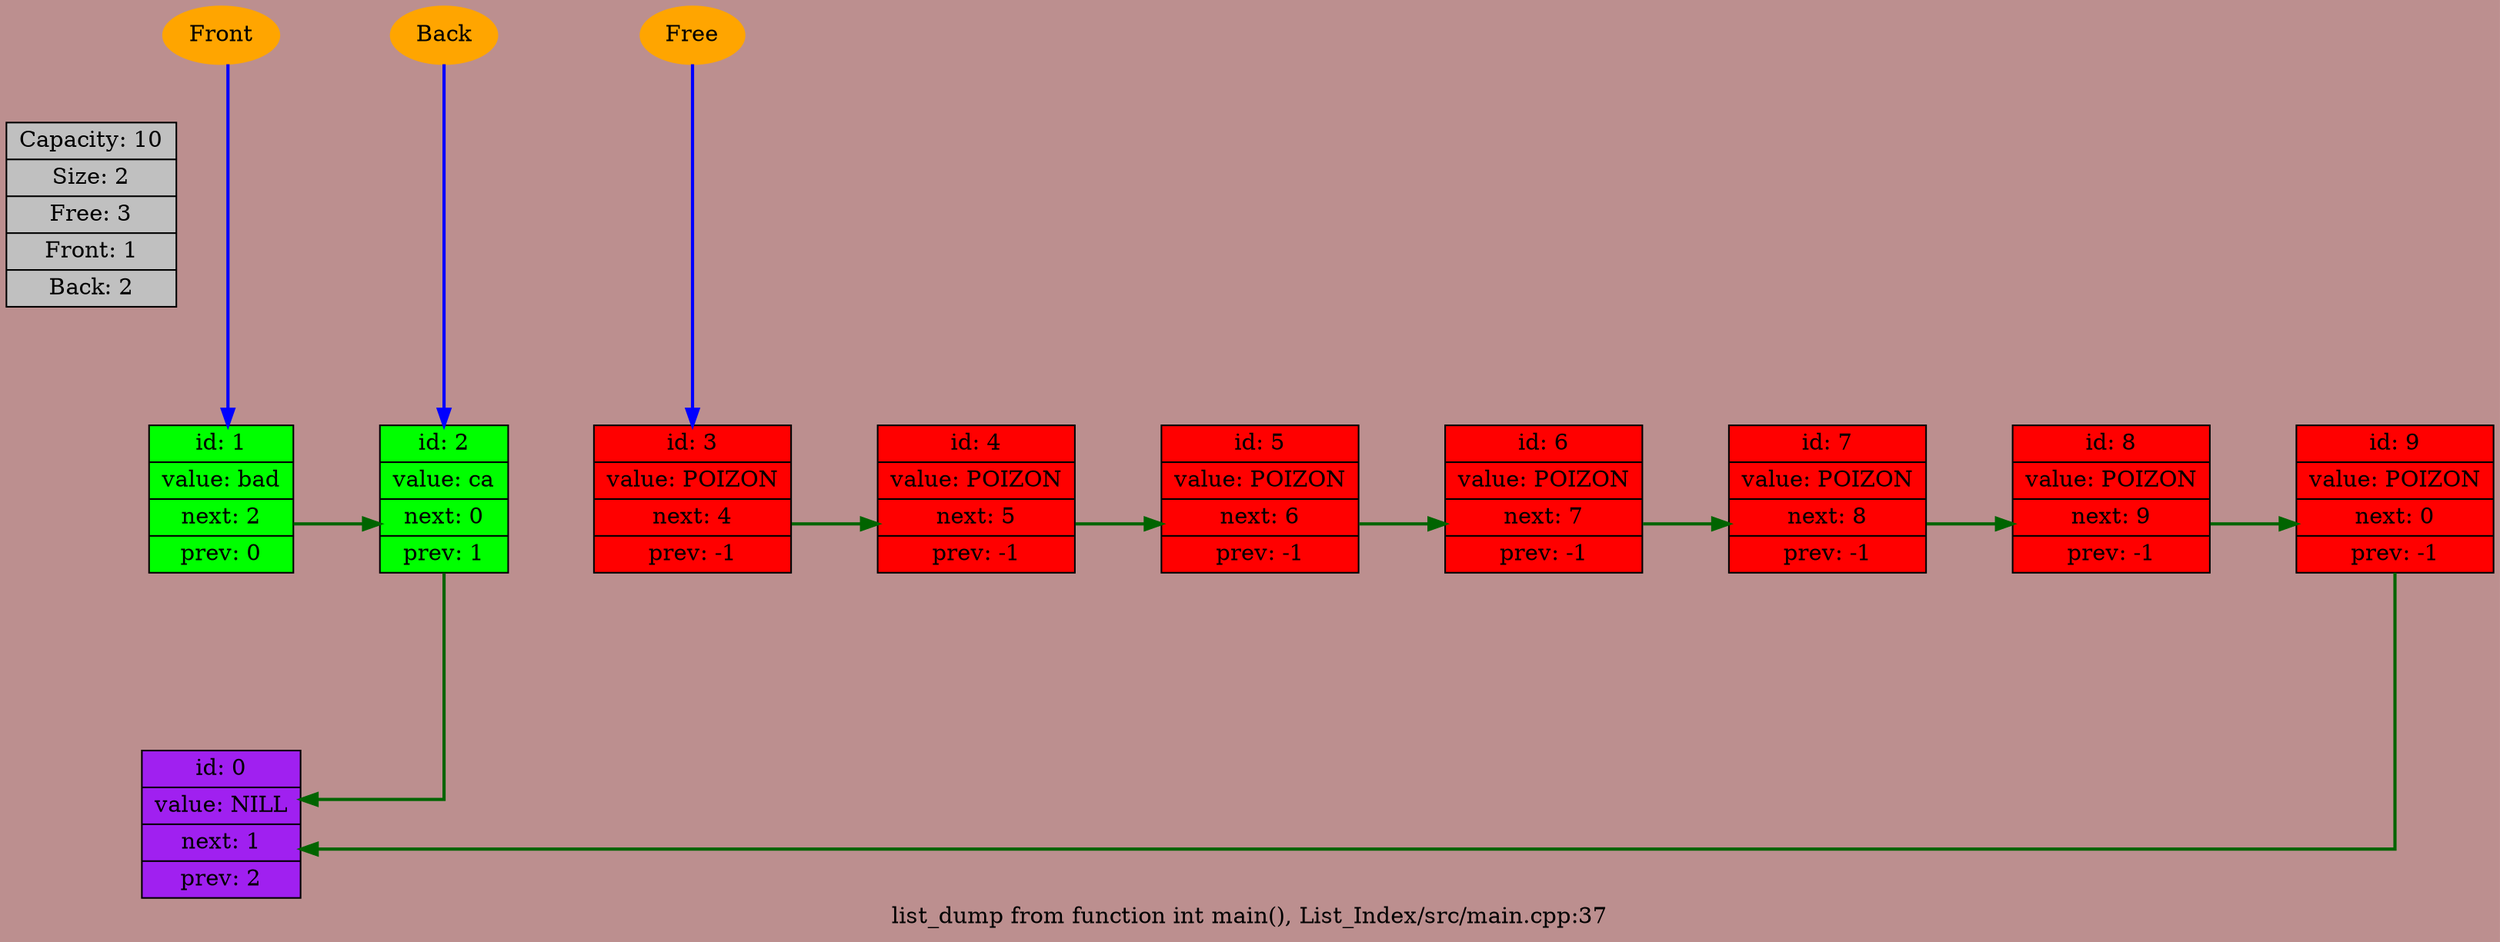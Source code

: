 digraph G {bgcolor=RosyBrown rankdir = TB
splines = ortho; edge[minlen = 3, penwidth = 2; color = blue];

label = "list_dump from function int main(), List_Index/src/main.cpp:37";
Info[shape=record, fillcolor="grey", width=0.2, style="filled",label=" {Capacity: 10 | Size: 2 | Free: 3 | Front: 1 | Back: 2}"] 

{rank = max; node0[shape=record, width=0.2, style="filled", fillcolor="purple",label=" {id: 0 | value: NILL | next: 1 | prev: 2}"]} 
 
{rank = same;
node1[shape=record, width=0.2, style="filled", fillcolor="green",label=" {id: 1 | value: bad | next: 2 | prev: 0}"] 
 
node2[shape=record, width=0.2, style="filled", fillcolor="green",label=" {id: 2 | value: ca | next: 0 | prev: 1}"] 
 
node3[shape=record, width=0.2, style="filled", fillcolor="red",label=" {id: 3 | value: POIZON | next: 4 | prev: -1}"] 
 
node4[shape=record, width=0.2, style="filled", fillcolor="red",label=" {id: 4 | value: POIZON | next: 5 | prev: -1}"] 
 
node5[shape=record, width=0.2, style="filled", fillcolor="red",label=" {id: 5 | value: POIZON | next: 6 | prev: -1}"] 
 
node6[shape=record, width=0.2, style="filled", fillcolor="red",label=" {id: 6 | value: POIZON | next: 7 | prev: -1}"] 
 
node7[shape=record, width=0.2, style="filled", fillcolor="red",label=" {id: 7 | value: POIZON | next: 8 | prev: -1}"] 
 
node8[shape=record, width=0.2, style="filled", fillcolor="red",label=" {id: 8 | value: POIZON | next: 9 | prev: -1}"] 
 
node9[shape=record, width=0.2, style="filled", fillcolor="red",label=" {id: 9 | value: POIZON | next: 0 | prev: -1}"] 
 
}
Free[color=orange, style=filled]Front[color=orange, style=filled]Back[color=orange, style=filled]Free->node3
Front->node1
Back->node2

edge[color=darkgreen, constraint = true]
node0 -> node1 -> node2 -> node3 -> node4 -> node5 -> node6 -> node7 -> node8 -> node9
[style=invis, weight = 10000];

edge[style=solid, constraint = false]
node1 -> node2;
node2 -> node0;
node3 -> node4;
node4 -> node5;
node5 -> node6;
node6 -> node7;
node7 -> node8;
node8 -> node9;
node9 -> node0;

}